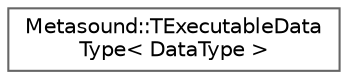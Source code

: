 digraph "Graphical Class Hierarchy"
{
 // INTERACTIVE_SVG=YES
 // LATEX_PDF_SIZE
  bgcolor="transparent";
  edge [fontname=Helvetica,fontsize=10,labelfontname=Helvetica,labelfontsize=10];
  node [fontname=Helvetica,fontsize=10,shape=box,height=0.2,width=0.4];
  rankdir="LR";
  Node0 [id="Node000000",label="Metasound::TExecutableData\lType\< DataType \>",height=0.2,width=0.4,color="grey40", fillcolor="white", style="filled",URL="$d0/d6d/structMetasound_1_1TExecutableDataType.html",tooltip=" "];
}
